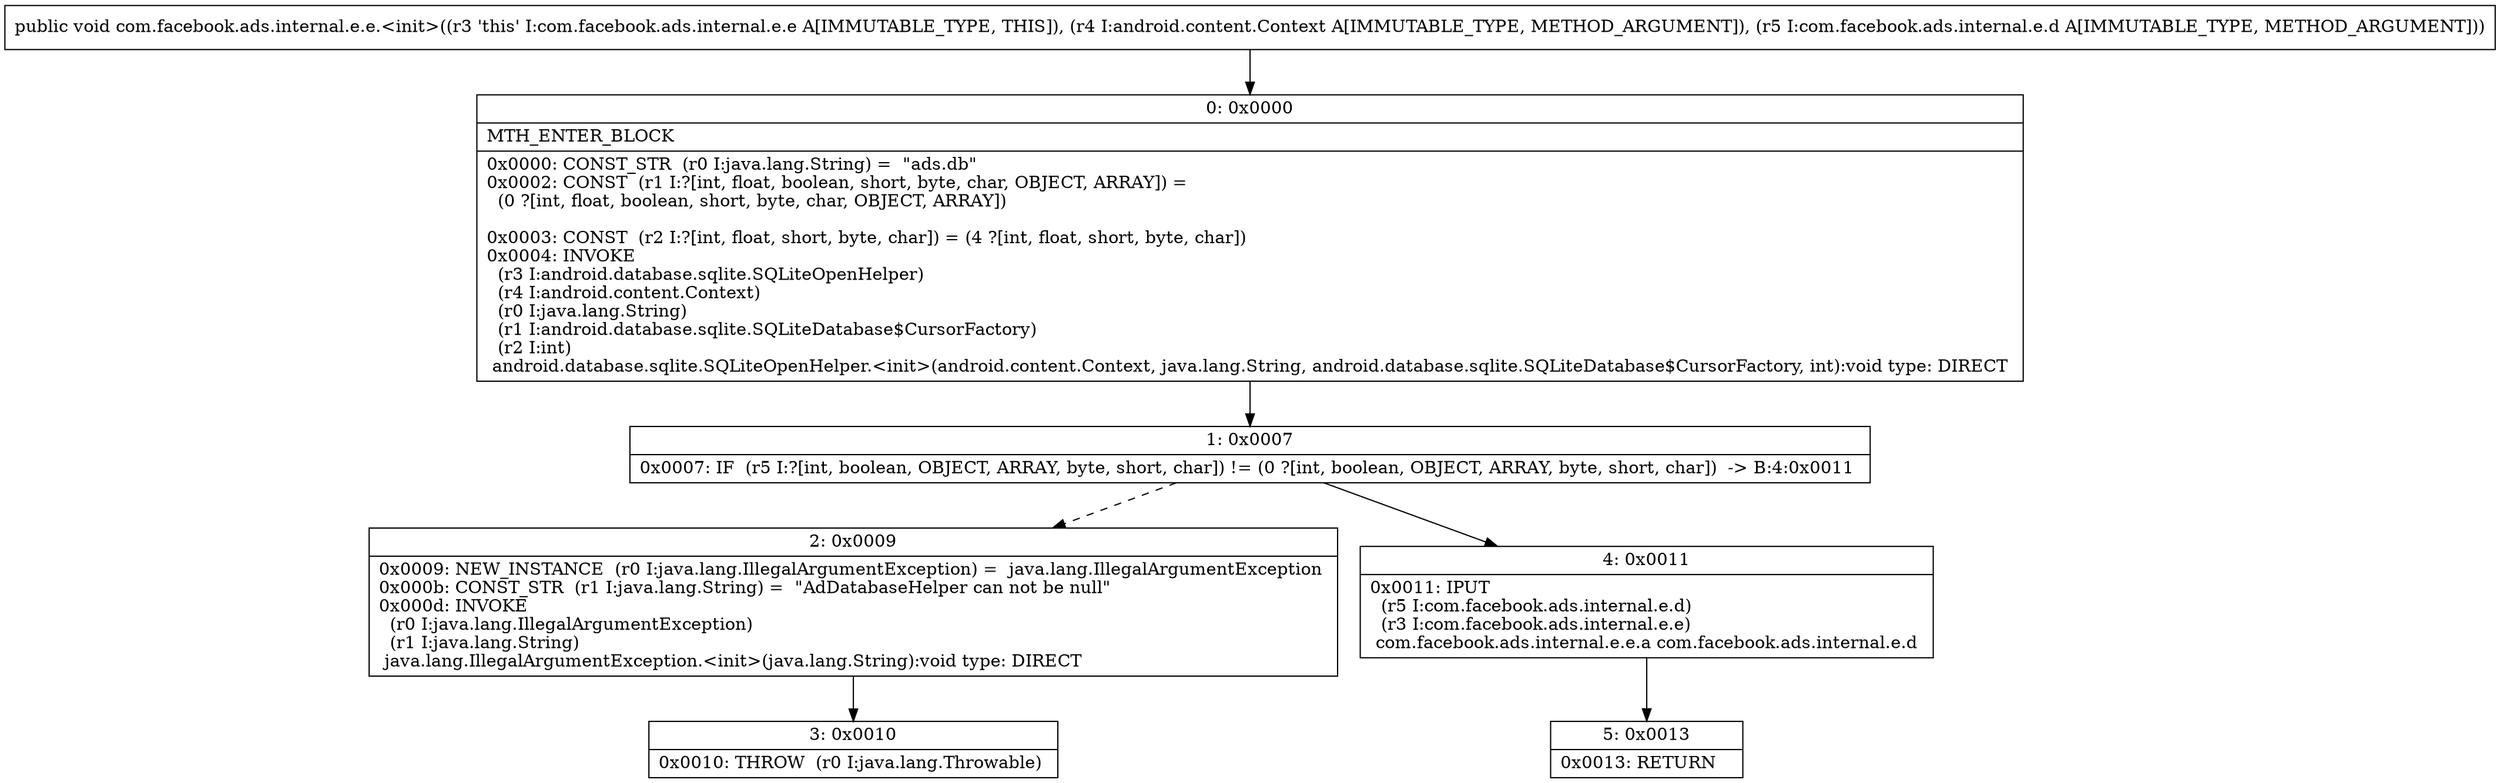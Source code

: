 digraph "CFG forcom.facebook.ads.internal.e.e.\<init\>(Landroid\/content\/Context;Lcom\/facebook\/ads\/internal\/e\/d;)V" {
Node_0 [shape=record,label="{0\:\ 0x0000|MTH_ENTER_BLOCK\l|0x0000: CONST_STR  (r0 I:java.lang.String) =  \"ads.db\" \l0x0002: CONST  (r1 I:?[int, float, boolean, short, byte, char, OBJECT, ARRAY]) = \l  (0 ?[int, float, boolean, short, byte, char, OBJECT, ARRAY])\l \l0x0003: CONST  (r2 I:?[int, float, short, byte, char]) = (4 ?[int, float, short, byte, char]) \l0x0004: INVOKE  \l  (r3 I:android.database.sqlite.SQLiteOpenHelper)\l  (r4 I:android.content.Context)\l  (r0 I:java.lang.String)\l  (r1 I:android.database.sqlite.SQLiteDatabase$CursorFactory)\l  (r2 I:int)\l android.database.sqlite.SQLiteOpenHelper.\<init\>(android.content.Context, java.lang.String, android.database.sqlite.SQLiteDatabase$CursorFactory, int):void type: DIRECT \l}"];
Node_1 [shape=record,label="{1\:\ 0x0007|0x0007: IF  (r5 I:?[int, boolean, OBJECT, ARRAY, byte, short, char]) != (0 ?[int, boolean, OBJECT, ARRAY, byte, short, char])  \-\> B:4:0x0011 \l}"];
Node_2 [shape=record,label="{2\:\ 0x0009|0x0009: NEW_INSTANCE  (r0 I:java.lang.IllegalArgumentException) =  java.lang.IllegalArgumentException \l0x000b: CONST_STR  (r1 I:java.lang.String) =  \"AdDatabaseHelper can not be null\" \l0x000d: INVOKE  \l  (r0 I:java.lang.IllegalArgumentException)\l  (r1 I:java.lang.String)\l java.lang.IllegalArgumentException.\<init\>(java.lang.String):void type: DIRECT \l}"];
Node_3 [shape=record,label="{3\:\ 0x0010|0x0010: THROW  (r0 I:java.lang.Throwable) \l}"];
Node_4 [shape=record,label="{4\:\ 0x0011|0x0011: IPUT  \l  (r5 I:com.facebook.ads.internal.e.d)\l  (r3 I:com.facebook.ads.internal.e.e)\l com.facebook.ads.internal.e.e.a com.facebook.ads.internal.e.d \l}"];
Node_5 [shape=record,label="{5\:\ 0x0013|0x0013: RETURN   \l}"];
MethodNode[shape=record,label="{public void com.facebook.ads.internal.e.e.\<init\>((r3 'this' I:com.facebook.ads.internal.e.e A[IMMUTABLE_TYPE, THIS]), (r4 I:android.content.Context A[IMMUTABLE_TYPE, METHOD_ARGUMENT]), (r5 I:com.facebook.ads.internal.e.d A[IMMUTABLE_TYPE, METHOD_ARGUMENT])) }"];
MethodNode -> Node_0;
Node_0 -> Node_1;
Node_1 -> Node_2[style=dashed];
Node_1 -> Node_4;
Node_2 -> Node_3;
Node_4 -> Node_5;
}


